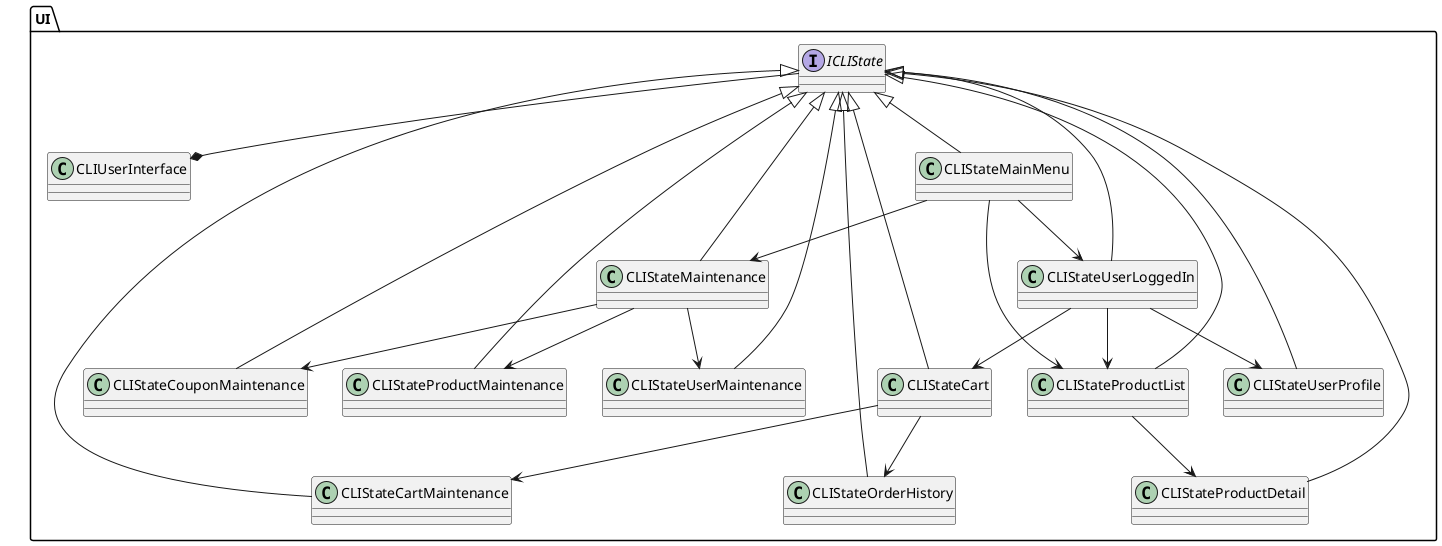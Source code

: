 @startuml UI
namespace UI {
    interface ICLIState {
    }

    class CLIUserInterface {
    }

    class CLIStateCart {}
    class CLIStateCartMaintenance {}
    class CLIStateCouponMaintenance {}
    class CLIStateMainMenu {}
    class CLIStateMaintenance {}
    class CLIStateOrderHistory {}
    class CLIStateProductDetail {}
    class CLIStateProductList {}
    class CLIStateProductMaintenance {}
    class CLIStateUserLoggedIn {}
    class CLIStateUserMaintenance {}
    class CLIStateUserProfile {}

    ICLIState <|-- CLIStateCart
    ICLIState <|-- CLIStateCartMaintenance
    ICLIState <|-- CLIStateCouponMaintenance
    ICLIState <|-- CLIStateMainMenu
    ICLIState <|-- CLIStateMaintenance
    ICLIState <|-- CLIStateOrderHistory
    ICLIState <|-- CLIStateProductDetail
    ICLIState <|-- CLIStateProductList
    ICLIState <|-- CLIStateProductMaintenance
    ICLIState <|-- CLIStateUserLoggedIn
    ICLIState <|-- CLIStateUserMaintenance
    ICLIState <|-- CLIStateUserProfile

    ICLIState --* CLIUserInterface

    CLIStateMainMenu --> CLIStateUserLoggedIn
    CLIStateMainMenu --> CLIStateProductList
    CLIStateMainMenu --> CLIStateMaintenance
    CLIStateUserLoggedIn --> CLIStateUserProfile
    CLIStateUserLoggedIn --> CLIStateCart
    CLIStateUserLoggedIn --> CLIStateProductList
    CLIStateCart --> CLIStateCartMaintenance
    CLIStateCart --> CLIStateOrderHistory
    CLIStateProductList --> CLIStateProductDetail
    CLIStateMaintenance --> CLIStateProductMaintenance
    CLIStateMaintenance --> CLIStateUserMaintenance
    CLIStateMaintenance --> CLIStateCouponMaintenance
}
@enduml